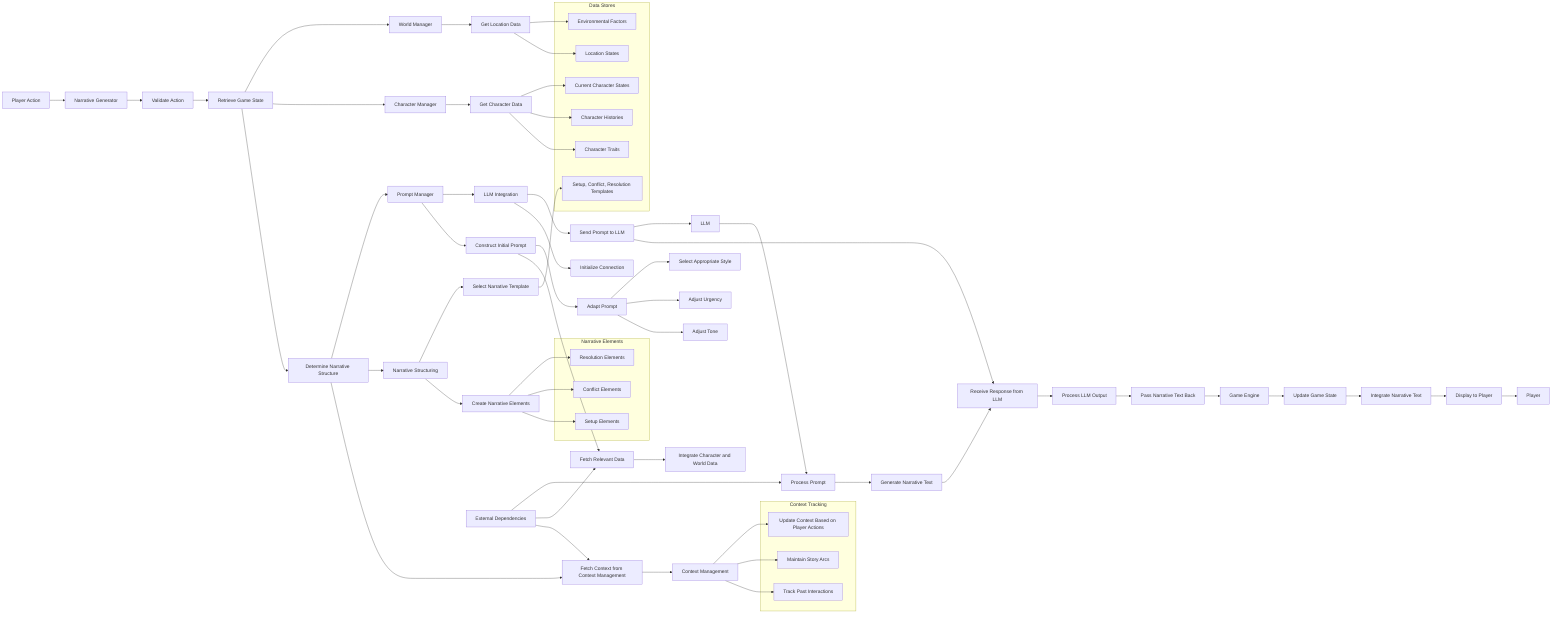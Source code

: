 graph LR
    A[Player Action] --> B[Narrative Generator]

    %% Narrative Generator Detailed Breakdown
    B --> B1[Validate Action]
    B1 --> B2[Retrieve Game State]
    B2 --> B3[Determine Narrative Structure]
    B3 --> B4[Fetch Context from Context Management]

    %% Character Manager Interaction
    B2 --> C[Character Manager]
    C --> C1[Get Character Data]
    C1 --> C2[Character Traits]
    C1 --> C3[Character Histories]
    C1 --> C4[Current Character States]

    %% World Manager Interaction
    B2 --> D[World Manager]
    D --> D1[Get Location Data]
    D1 --> D2[Location States]
    D1 --> D3[Environmental Factors]

    %% Context Management Interaction
    B4 --> F[Context Management]
    F --> F1[Track Past Interactions]
    F --> F2[Maintain Story Arcs]
    F --> F3[Update Context Based on Player Actions]

    %% Narrative Structuring Detailed Breakdown
    B3 --> E[Narrative Structuring]
    E --> E1[Create Narrative Elements]
    E1 --> E2[Setup Elements]
    E1 --> E3[Conflict Elements]
    E1 --> E4[Resolution Elements]
    E --> E5[Select Narrative Template]
    E5 --> E6[Setup, Conflict, Resolution Templates]

    %% Prompt Manager Detailed Breakdown
    B3 --> N[Prompt Manager]
    N --> N1[Construct Initial Prompt]
    N1 --> N2[Fetch Relevant Data]
    N2 --> N3[Integrate Character and World Data]
    N1 --> N4[Adapt Prompt]
    N4 --> N5[Adjust Tone]
    N4 --> N6[Adjust Urgency]
    N4 --> N7[Select Appropriate Style]

    %% LLM Integration Detailed Breakdown
    N --> S[LLM Integration]
    S --> S1[Initialize Connection]
    S --> S2[Send Prompt to LLM]
    S2 --> S3[Receive Response from LLM]
    S3 --> S4[Process LLM Output]
    S4 --> S5[Pass Narrative Text Back]

    %% LLM Detailed Breakdown
    S2 --> W[LLM]
    W --> W1[Process Prompt]
    W1 --> W2[Generate Narrative Text]
    W2 --> S3

    %% Game Engine Detailed Breakdown
    S5 --> Y[Game Engine]
    Y --> Y1[Update Game State]
    Y1 --> Y2[Integrate Narrative Text]
    Y2 --> Y3[Display to Player]
    Y3 --> Player

    %% External Data and Dependencies
    G[External Dependencies] --> B4
    G --> N2
    G --> W1

    %% Data Stores
    subgraph Data Stores
        C2
        C3
        C4
        D2
        D3
        E6
    end

    %% Context Tracking
    subgraph Context Tracking
        F1
        F2
        F3
    end

    %% Narrative Elements
    subgraph Narrative Elements
        E2
        E3
        E4
    end